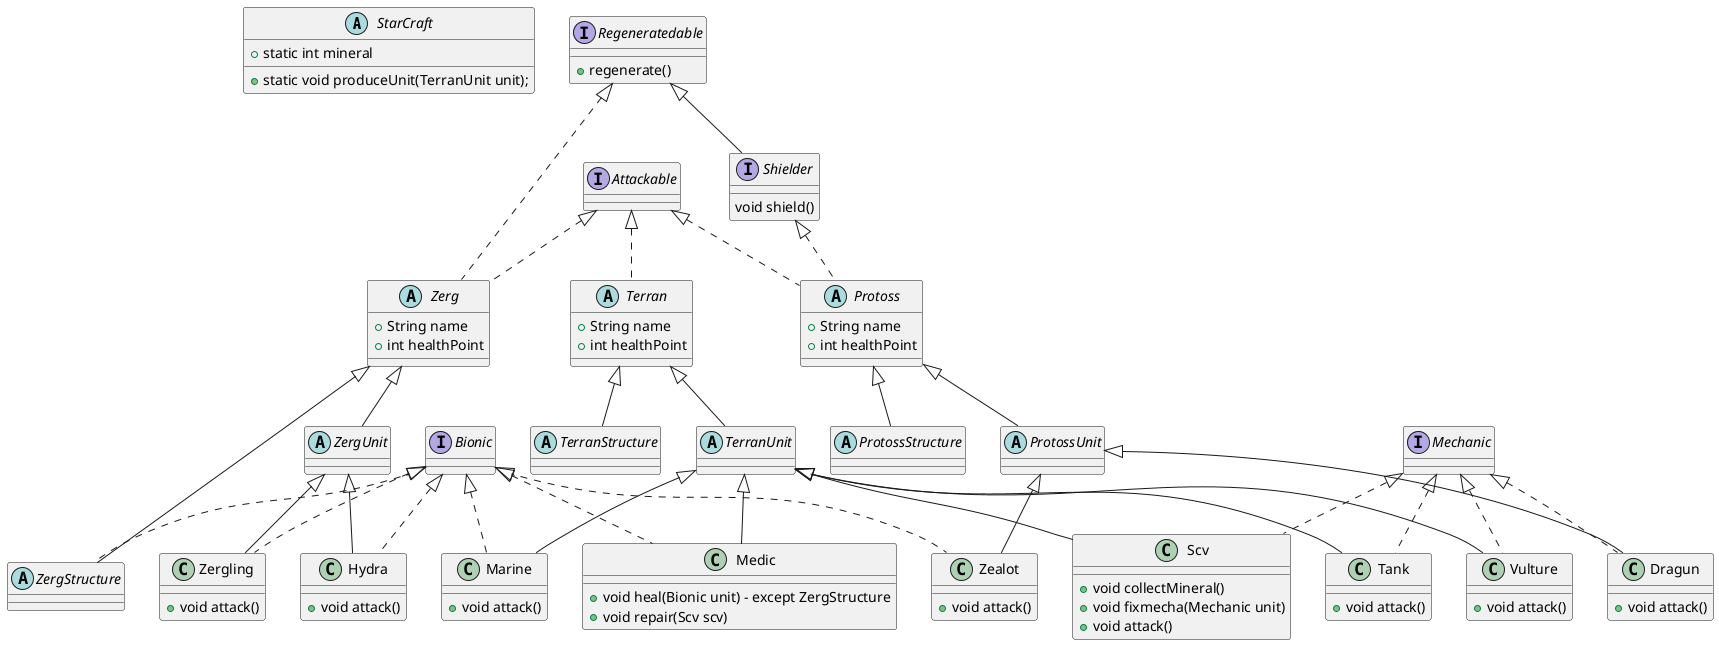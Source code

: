 @startuml

abstract class StarCraft{
    + static int mineral
    + static void produceUnit(TerranUnit unit);

}
abstract class Terran  implements Attackable {
     + String name
     + int healthPoint
}

'interface baseUnit {
'}

abstract class TerranUnit extends Terran {

}
interface Bionic {
}
interface Mechanic {
}
abstract class TerranStructure extends Terran {
}
interface Attackable {

}

'------테란최종유닛
class Marine extends TerranUnit implements Bionic {
+ void attack()
}
class Tank extends TerranUnit implements Mechanic {
    + void attack()
}
class Vulture extends TerranUnit implements Mechanic {
    + void attack()
}
class Medic extends TerranUnit implements Bionic {
        + void heal(Bionic unit) - except ZergStructure
        + void repair(Scv scv)
}


class Scv extends TerranUnit implements Mechanic {
    + void collectMineral()
    + void fixmecha(Mechanic unit)
    + void attack()
}


'------저그


abstract class Zerg implements Regeneratedable, Attackable {
     + String name
     + int healthPoint
}
abstract class ZergUnit extends Zerg {

}
abstract class ZergStructure extends Zerg implements Bionic {
}
'------저그최종유닛
class Zergling extends ZergUnit implements Bionic {
    + void attack()
}

class Hydra extends ZergUnit implements Bionic {
    + void attack()
}

'------프로토스

abstract class Protoss implements Shielder, Attackable  {
    + String name
    + int healthPoint
}
abstract class ProtossUnit extends Protoss {


}
abstract class ProtossStructure extends Protoss {
}
interface Regeneratedable {
  + regenerate()
}

interface Shielder implements Regeneratedable{
void shield()
}

'------프로토스최종유닛
class Zealot extends ProtossUnit implements Bionic {
    + void attack()
}
class Dragun extends ProtossUnit implements Mechanic {
    + void attack()
}
@enduml
